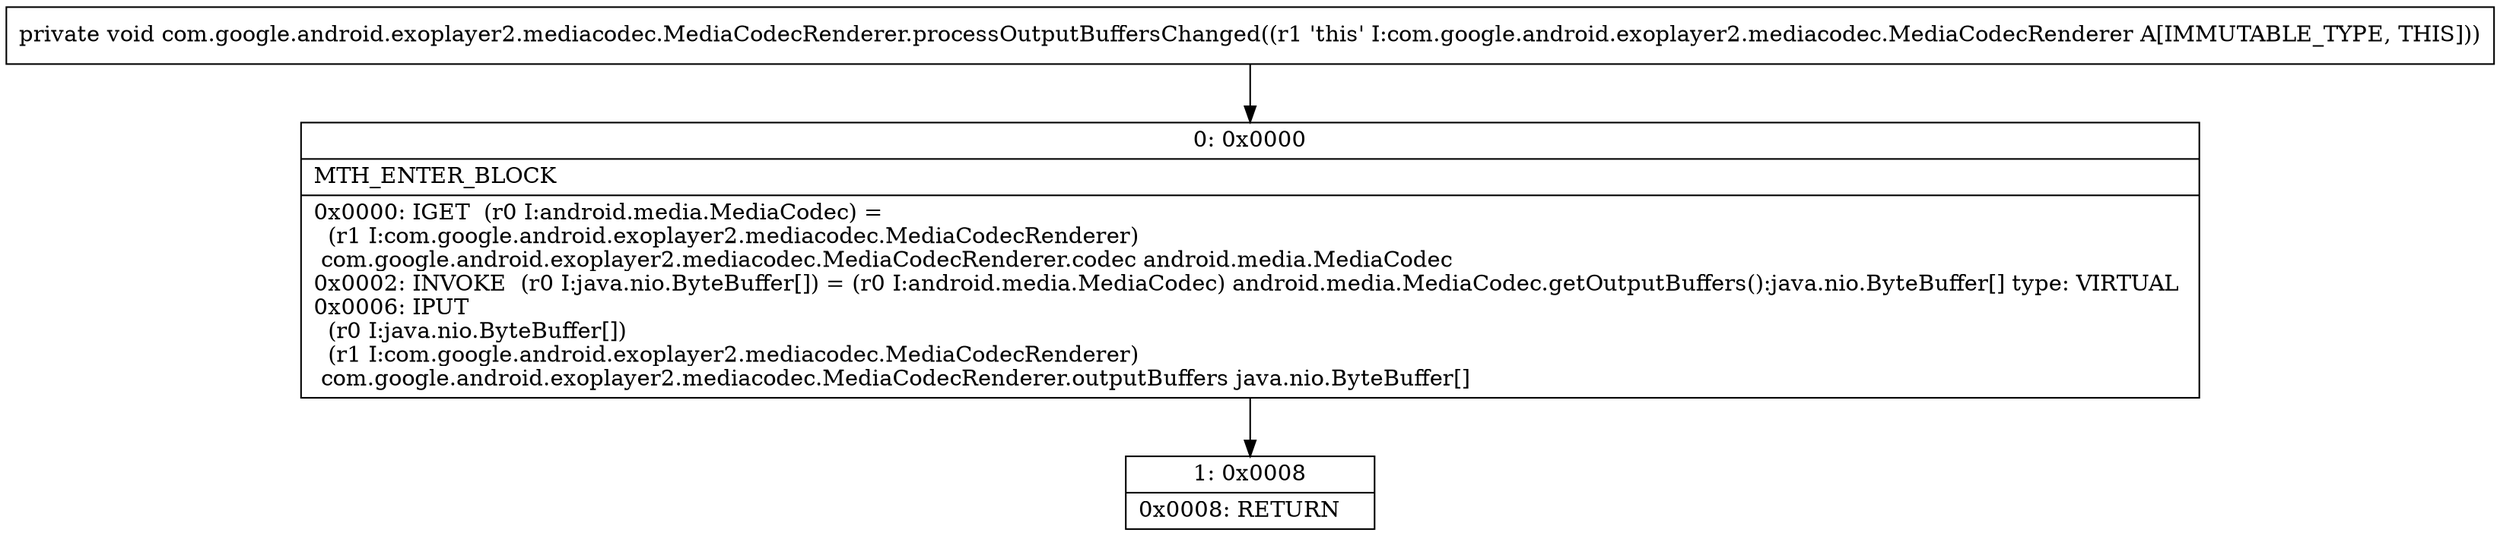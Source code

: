 digraph "CFG forcom.google.android.exoplayer2.mediacodec.MediaCodecRenderer.processOutputBuffersChanged()V" {
Node_0 [shape=record,label="{0\:\ 0x0000|MTH_ENTER_BLOCK\l|0x0000: IGET  (r0 I:android.media.MediaCodec) = \l  (r1 I:com.google.android.exoplayer2.mediacodec.MediaCodecRenderer)\l com.google.android.exoplayer2.mediacodec.MediaCodecRenderer.codec android.media.MediaCodec \l0x0002: INVOKE  (r0 I:java.nio.ByteBuffer[]) = (r0 I:android.media.MediaCodec) android.media.MediaCodec.getOutputBuffers():java.nio.ByteBuffer[] type: VIRTUAL \l0x0006: IPUT  \l  (r0 I:java.nio.ByteBuffer[])\l  (r1 I:com.google.android.exoplayer2.mediacodec.MediaCodecRenderer)\l com.google.android.exoplayer2.mediacodec.MediaCodecRenderer.outputBuffers java.nio.ByteBuffer[] \l}"];
Node_1 [shape=record,label="{1\:\ 0x0008|0x0008: RETURN   \l}"];
MethodNode[shape=record,label="{private void com.google.android.exoplayer2.mediacodec.MediaCodecRenderer.processOutputBuffersChanged((r1 'this' I:com.google.android.exoplayer2.mediacodec.MediaCodecRenderer A[IMMUTABLE_TYPE, THIS])) }"];
MethodNode -> Node_0;
Node_0 -> Node_1;
}

